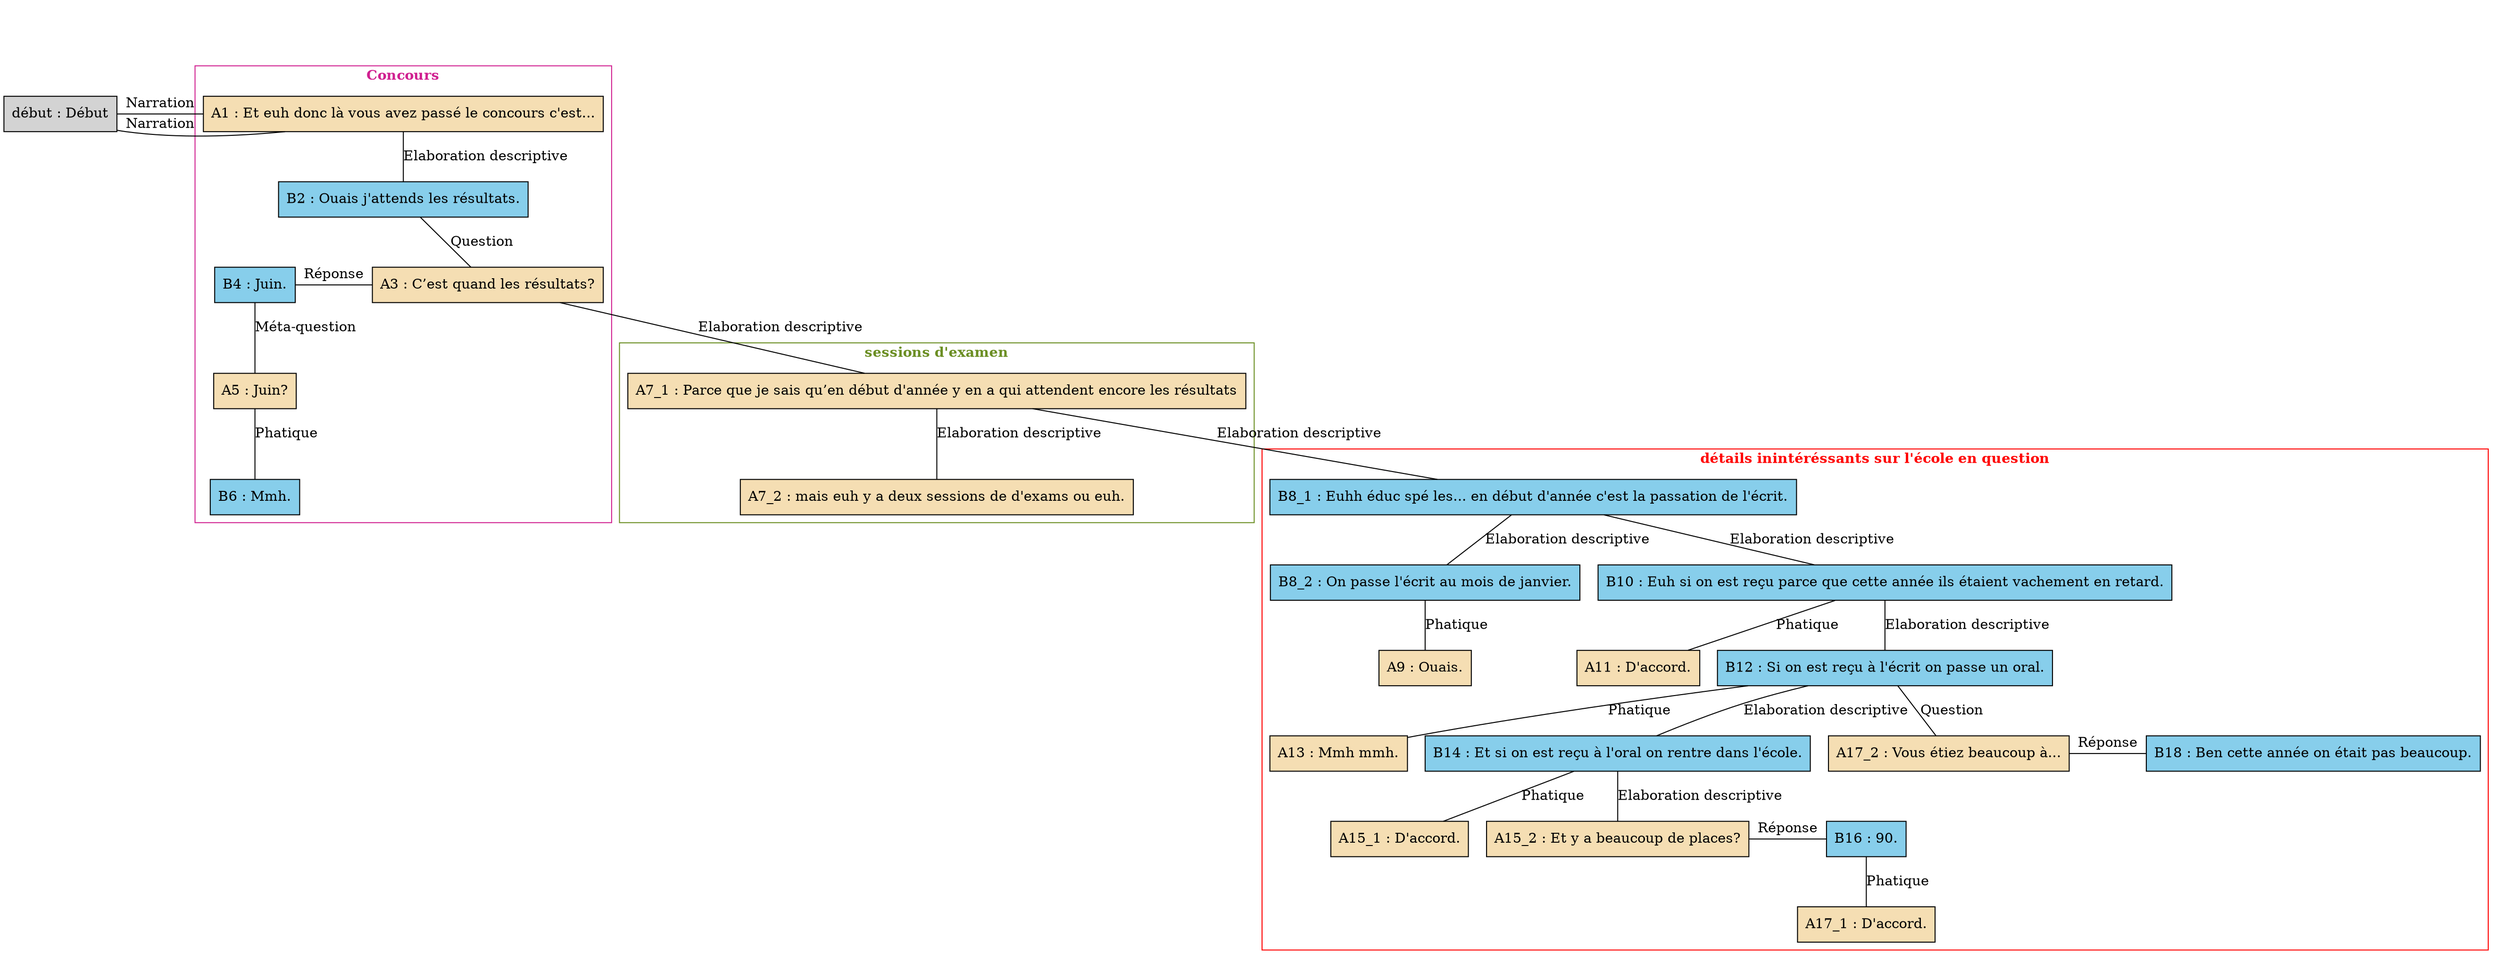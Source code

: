 digraph "Concours_-_E13" {
	node [shape=box style=filled]
	newrank=true
	zero [style=invis]
	"début" [label="début : Début"]
	A1 [label="A1 : Et euh donc là vous avez passé le concours c'est..." fillcolor=wheat]
	B2 [label="B2 : Ouais j'attends les résultats." fillcolor=skyblue]
	A3 [label="A3 : C’est quand les résultats?" fillcolor=wheat]
	B4 [label="B4 : Juin." fillcolor=skyblue]
	A5 [label="A5 : Juin?" fillcolor=wheat]
	B6 [label="B6 : Mmh." fillcolor=skyblue]
	A7_1 [label="A7_1 : Parce que je sais qu’en début d'année y en a qui attendent encore les résultats" fillcolor=wheat]
	A7_2 [label="A7_2 : mais euh y a deux sessions de d'exams ou euh." fillcolor=wheat]
	B8_1 [label="B8_1 : Euhh éduc spé les... en début d'année c'est la passation de l'écrit." fillcolor=skyblue]
	B8_2 [label="B8_2 : On passe l'écrit au mois de janvier." fillcolor=skyblue]
	A9 [label="A9 : Ouais." fillcolor=wheat]
	B10 [label="B10 : Euh si on est reçu parce que cette année ils étaient vachement en retard." fillcolor=skyblue]
	A11 [label="A11 : D'accord." fillcolor=wheat]
	B12 [label="B12 : Si on est reçu à l'écrit on passe un oral." fillcolor=skyblue]
	A13 [label="A13 : Mmh mmh." fillcolor=wheat]
	B14 [label="B14 : Et si on est reçu à l'oral on rentre dans l'école." fillcolor=skyblue]
	A15_1 [label="A15_1 : D'accord." fillcolor=wheat]
	A15_2 [label="A15_2 : Et y a beaucoup de places?" fillcolor=wheat]
	B16 [label="B16 : 90." fillcolor=skyblue]
	A17_1 [label="A17_1 : D'accord." fillcolor=wheat]
	A17_2 [label="A17_2 : Vous étiez beaucoup à..." fillcolor=wheat]
	B18 [label="B18 : Ben cette année on était pas beaucoup." fillcolor=skyblue]
	zero -> "début" [label="" style=invis]
	zero -> A1 [style=invis weight=1]
	"début" -> A1 [label=Narration constraint=false dir=none]
	zero -> A1 [style=invis weight=1]
	"début" -> A1 [label=Narration constraint=false dir=none]
	A1 -> B2 [label="Elaboration descriptive" dir=none weight=2]
	B2 -> A3 [label=Question dir=none weight=2]
	B2 -> B4 [style=invis weight=1]
	A3 -> B4 [label="Réponse" constraint=false dir=none]
	B4 -> A5 [label="Méta-question" dir=none weight=2]
	A5 -> B6 [label=Phatique dir=none weight=2]
	A3 -> A7_1 [label="Elaboration descriptive" dir=none weight=2]
	A7_1 -> A7_2 [label="Elaboration descriptive" dir=none weight=2]
	A7_1 -> B8_1 [label="Elaboration descriptive" dir=none weight=2]
	B8_1 -> B8_2 [label="Elaboration descriptive" dir=none weight=2]
	B8_2 -> A9 [label=Phatique dir=none weight=2]
	B8_1 -> B10 [label="Elaboration descriptive" dir=none weight=2]
	B10 -> A11 [label=Phatique dir=none weight=2]
	B12 -> A13 [label=Phatique dir=none weight=2]
	B14 -> A15_1 [label=Phatique dir=none weight=2]
	B16 -> A17_1 [label=Phatique dir=none weight=2]
	B10 -> B12 [label="Elaboration descriptive" dir=none weight=2]
	B12 -> B14 [label="Elaboration descriptive" dir=none weight=2]
	B14 -> A15_2 [label="Elaboration descriptive" dir=none weight=2]
	B12 -> A17_2 [label=Question dir=none weight=2]
	B12 -> B18 [style=invis weight=1]
	A17_2 -> B18 [label="Réponse" constraint=false dir=none]
	B14 -> B16 [style=invis weight=1]
	A15_2 -> B16 [label="Réponse" constraint=false dir=none]
	subgraph cluster_0 {
		label=<<B>Concours</B>>
		color=violetred
		fontcolor=violetred
		A1
		B2
		A3
		B4
		A5
		B6
	}
	subgraph cluster_1 {
		label=<<B>sessions d'examen</B>>
		color=olivedrab
		fontcolor=olivedrab
		A7_1
		A7_2
	}
	subgraph cluster_2 {
		label=<<B>détails inintéréssants sur l'école en question</B>>
		color=red
		fontcolor=red
		B8_1
		B8_2
		A9
		B10
		A11
		B12
		A13
		B14
		A15_1
		A15_2
		B16
		A17_1
		A17_2
		B18
	}
}
